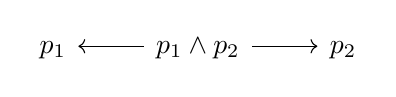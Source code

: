 \begin{tikzcd}
  p_1 & {p_1 \wedge p_2} & p_2 
  \arrow[from=1-2, to=1-1]
  \arrow[from=1-2, to=1-3]
\end{tikzcd}
